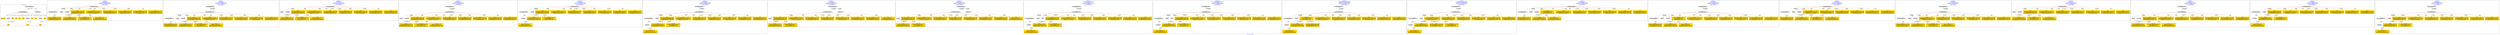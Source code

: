 digraph n0 {
fontcolor="blue"
remincross="true"
label="s10-s-18-artworks.json"
subgraph cluster_0 {
label="1-correct model"
n2[style="filled",color="white",fillcolor="lightgray",label="CulturalHeritageObject1"];
n3[shape="plaintext",style="filled",fillcolor="gold",label="dateCreated"];
n4[style="filled",color="white",fillcolor="lightgray",label="Person1"];
n5[shape="plaintext",style="filled",fillcolor="gold",label="values"];
n6[shape="plaintext",style="filled",fillcolor="gold",label="values"];
n7[shape="plaintext",style="filled",fillcolor="gold",label="values"];
n8[shape="plaintext",style="filled",fillcolor="gold",label="values"];
n9[style="filled",color="white",fillcolor="lightgray",label="Concept1"];
n10[shape="plaintext",style="filled",fillcolor="gold",label="values"];
n11[shape="plaintext",style="filled",fillcolor="gold",label="values"];
n12[style="filled",color="white",fillcolor="lightgray",label="Concept2"];
n13[shape="plaintext",style="filled",fillcolor="gold",label="values"];
n14[style="filled",color="white",fillcolor="lightgray",label="EuropeanaAggregation1"];
n15[style="filled",color="white",fillcolor="lightgray",label="WebResource1"];
n16[shape="plaintext",style="filled",fillcolor="gold",label="values"];
n17[shape="plaintext",style="filled",fillcolor="gold",label="values"];
n18[shape="plaintext",style="filled",fillcolor="gold",label="values"];
}
subgraph cluster_1 {
label="candidate 0\nlink coherence:1.0\nnode coherence:1.0\nconfidence:0.42876895951267635\nmapping score:0.5762563198375588\ncost:12.99991\n-precision:0.54-recall:0.44"
n20[style="filled",color="white",fillcolor="lightgray",label="CulturalHeritageObject1"];
n21[style="filled",color="white",fillcolor="lightgray",label="CulturalHeritageObject2"];
n22[style="filled",color="white",fillcolor="lightgray",label="Person1"];
n23[style="filled",color="white",fillcolor="lightgray",label="Document1"];
n24[shape="plaintext",style="filled",fillcolor="gold",label="values\n[CulturalHeritageObject,description,0.455]\n[Person,biographicalInformation,0.306]\n[CulturalHeritageObject,created,0.138]\n[CulturalHeritageObject,provenance,0.101]"];
n25[shape="plaintext",style="filled",fillcolor="gold",label="values\n[CulturalHeritageObject,extent,0.521]\n[CulturalHeritageObject,accessionNumber,0.221]\n[CulturalHeritageObject,provenance,0.179]\n[WebResource,classLink,0.079]"];
n26[shape="plaintext",style="filled",fillcolor="gold",label="values\n[CulturalHeritageObject,provenance,0.528]\n[Person,biographicalInformation,0.241]\n[CulturalHeritageObject,description,0.129]\n[CulturalHeritageObject,title,0.103]"];
n27[shape="plaintext",style="filled",fillcolor="gold",label="values\n[Person,biographicalInformation,0.354]\n[CulturalHeritageObject,description,0.347]\n[CulturalHeritageObject,title,0.209]\n[CulturalHeritageObject,provenance,0.09]"];
n28[shape="plaintext",style="filled",fillcolor="gold",label="values\n[CulturalHeritageObject,description,0.418]\n[Person,biographicalInformation,0.293]\n[CulturalHeritageObject,title,0.188]\n[CulturalHeritageObject,provenance,0.1]"];
n29[shape="plaintext",style="filled",fillcolor="gold",label="values\n[Person,nameOfThePerson,0.586]\n[Person,biographicalInformation,0.35]\n[CulturalHeritageObject,provenance,0.033]\n[CulturalHeritageObject,description,0.032]"];
n30[shape="plaintext",style="filled",fillcolor="gold",label="values\n[Document,classLink,0.572]\n[WebResource,classLink,0.411]\n[CulturalHeritageObject,description,0.012]\n[Person,biographicalInformation,0.006]"];
n31[shape="plaintext",style="filled",fillcolor="gold",label="values\n[CulturalHeritageObject,medium,0.719]\n[CulturalHeritageObject,provenance,0.122]\n[CulturalHeritageObject,description,0.093]\n[Concept,prefLabel,0.067]"];
n32[shape="plaintext",style="filled",fillcolor="gold",label="dateCreated\n[CulturalHeritageObject,created,0.381]\n[Person,dateOfDeath,0.354]\n[Person,dateOfBirth,0.133]\n[CulturalHeritageObject,provenance,0.132]"];
n33[shape="plaintext",style="filled",fillcolor="gold",label="values\n[Person,biographicalInformation,0.292]\n[CulturalHeritageObject,description,0.284]\n[CulturalHeritageObject,title,0.243]\n[CulturalHeritageObject,provenance,0.181]"];
}
subgraph cluster_2 {
label="candidate 1\nlink coherence:1.0\nnode coherence:1.0\nconfidence:0.42876895951267635\nmapping score:0.5762563198375588\ncost:13.99985\n-precision:0.57-recall:0.5"
n35[style="filled",color="white",fillcolor="lightgray",label="CulturalHeritageObject1"];
n36[style="filled",color="white",fillcolor="lightgray",label="CulturalHeritageObject2"];
n37[style="filled",color="white",fillcolor="lightgray",label="Person1"];
n38[style="filled",color="white",fillcolor="lightgray",label="Document1"];
n39[style="filled",color="white",fillcolor="lightgray",label="EuropeanaAggregation1"];
n40[shape="plaintext",style="filled",fillcolor="gold",label="values\n[CulturalHeritageObject,description,0.455]\n[Person,biographicalInformation,0.306]\n[CulturalHeritageObject,created,0.138]\n[CulturalHeritageObject,provenance,0.101]"];
n41[shape="plaintext",style="filled",fillcolor="gold",label="values\n[CulturalHeritageObject,extent,0.521]\n[CulturalHeritageObject,accessionNumber,0.221]\n[CulturalHeritageObject,provenance,0.179]\n[WebResource,classLink,0.079]"];
n42[shape="plaintext",style="filled",fillcolor="gold",label="values\n[CulturalHeritageObject,provenance,0.528]\n[Person,biographicalInformation,0.241]\n[CulturalHeritageObject,description,0.129]\n[CulturalHeritageObject,title,0.103]"];
n43[shape="plaintext",style="filled",fillcolor="gold",label="values\n[Person,biographicalInformation,0.354]\n[CulturalHeritageObject,description,0.347]\n[CulturalHeritageObject,title,0.209]\n[CulturalHeritageObject,provenance,0.09]"];
n44[shape="plaintext",style="filled",fillcolor="gold",label="values\n[CulturalHeritageObject,description,0.418]\n[Person,biographicalInformation,0.293]\n[CulturalHeritageObject,title,0.188]\n[CulturalHeritageObject,provenance,0.1]"];
n45[shape="plaintext",style="filled",fillcolor="gold",label="values\n[Person,nameOfThePerson,0.586]\n[Person,biographicalInformation,0.35]\n[CulturalHeritageObject,provenance,0.033]\n[CulturalHeritageObject,description,0.032]"];
n46[shape="plaintext",style="filled",fillcolor="gold",label="values\n[Document,classLink,0.572]\n[WebResource,classLink,0.411]\n[CulturalHeritageObject,description,0.012]\n[Person,biographicalInformation,0.006]"];
n47[shape="plaintext",style="filled",fillcolor="gold",label="values\n[CulturalHeritageObject,medium,0.719]\n[CulturalHeritageObject,provenance,0.122]\n[CulturalHeritageObject,description,0.093]\n[Concept,prefLabel,0.067]"];
n48[shape="plaintext",style="filled",fillcolor="gold",label="dateCreated\n[CulturalHeritageObject,created,0.381]\n[Person,dateOfDeath,0.354]\n[Person,dateOfBirth,0.133]\n[CulturalHeritageObject,provenance,0.132]"];
n49[shape="plaintext",style="filled",fillcolor="gold",label="values\n[Person,biographicalInformation,0.292]\n[CulturalHeritageObject,description,0.284]\n[CulturalHeritageObject,title,0.243]\n[CulturalHeritageObject,provenance,0.181]"];
}
subgraph cluster_3 {
label="candidate 10\nlink coherence:1.0\nnode coherence:1.0\nconfidence:0.4169225547247645\nmapping score:0.5889741849082548\ncost:11.99992\n-precision:0.58-recall:0.44"
n51[style="filled",color="white",fillcolor="lightgray",label="CulturalHeritageObject1"];
n52[style="filled",color="white",fillcolor="lightgray",label="Person1"];
n53[style="filled",color="white",fillcolor="lightgray",label="Document1"];
n54[shape="plaintext",style="filled",fillcolor="gold",label="values\n[CulturalHeritageObject,description,0.455]\n[Person,biographicalInformation,0.306]\n[CulturalHeritageObject,created,0.138]\n[CulturalHeritageObject,provenance,0.101]"];
n55[shape="plaintext",style="filled",fillcolor="gold",label="values\n[CulturalHeritageObject,extent,0.521]\n[CulturalHeritageObject,accessionNumber,0.221]\n[CulturalHeritageObject,provenance,0.179]\n[WebResource,classLink,0.079]"];
n56[shape="plaintext",style="filled",fillcolor="gold",label="values\n[CulturalHeritageObject,provenance,0.528]\n[Person,biographicalInformation,0.241]\n[CulturalHeritageObject,description,0.129]\n[CulturalHeritageObject,title,0.103]"];
n57[shape="plaintext",style="filled",fillcolor="gold",label="values\n[CulturalHeritageObject,description,0.418]\n[Person,biographicalInformation,0.293]\n[CulturalHeritageObject,title,0.188]\n[CulturalHeritageObject,provenance,0.1]"];
n58[shape="plaintext",style="filled",fillcolor="gold",label="values\n[Person,nameOfThePerson,0.586]\n[Person,biographicalInformation,0.35]\n[CulturalHeritageObject,provenance,0.033]\n[CulturalHeritageObject,description,0.032]"];
n59[shape="plaintext",style="filled",fillcolor="gold",label="values\n[Document,classLink,0.572]\n[WebResource,classLink,0.411]\n[CulturalHeritageObject,description,0.012]\n[Person,biographicalInformation,0.006]"];
n60[shape="plaintext",style="filled",fillcolor="gold",label="values\n[CulturalHeritageObject,medium,0.719]\n[CulturalHeritageObject,provenance,0.122]\n[CulturalHeritageObject,description,0.093]\n[Concept,prefLabel,0.067]"];
n61[shape="plaintext",style="filled",fillcolor="gold",label="dateCreated\n[CulturalHeritageObject,created,0.381]\n[Person,dateOfDeath,0.354]\n[Person,dateOfBirth,0.133]\n[CulturalHeritageObject,provenance,0.132]"];
n62[shape="plaintext",style="filled",fillcolor="gold",label="values\n[Person,biographicalInformation,0.354]\n[CulturalHeritageObject,description,0.347]\n[CulturalHeritageObject,title,0.209]\n[CulturalHeritageObject,provenance,0.09]"];
n63[shape="plaintext",style="filled",fillcolor="gold",label="values\n[Person,biographicalInformation,0.292]\n[CulturalHeritageObject,description,0.284]\n[CulturalHeritageObject,title,0.243]\n[CulturalHeritageObject,provenance,0.181]"];
}
subgraph cluster_4 {
label="candidate 11\nlink coherence:1.0\nnode coherence:1.0\nconfidence:0.4169225547247645\nmapping score:0.5889741849082548\ncost:12.99986\n-precision:0.62-recall:0.5"
n65[style="filled",color="white",fillcolor="lightgray",label="CulturalHeritageObject1"];
n66[style="filled",color="white",fillcolor="lightgray",label="Person1"];
n67[style="filled",color="white",fillcolor="lightgray",label="Document1"];
n68[style="filled",color="white",fillcolor="lightgray",label="EuropeanaAggregation1"];
n69[shape="plaintext",style="filled",fillcolor="gold",label="values\n[CulturalHeritageObject,description,0.455]\n[Person,biographicalInformation,0.306]\n[CulturalHeritageObject,created,0.138]\n[CulturalHeritageObject,provenance,0.101]"];
n70[shape="plaintext",style="filled",fillcolor="gold",label="values\n[CulturalHeritageObject,extent,0.521]\n[CulturalHeritageObject,accessionNumber,0.221]\n[CulturalHeritageObject,provenance,0.179]\n[WebResource,classLink,0.079]"];
n71[shape="plaintext",style="filled",fillcolor="gold",label="values\n[CulturalHeritageObject,provenance,0.528]\n[Person,biographicalInformation,0.241]\n[CulturalHeritageObject,description,0.129]\n[CulturalHeritageObject,title,0.103]"];
n72[shape="plaintext",style="filled",fillcolor="gold",label="values\n[CulturalHeritageObject,description,0.418]\n[Person,biographicalInformation,0.293]\n[CulturalHeritageObject,title,0.188]\n[CulturalHeritageObject,provenance,0.1]"];
n73[shape="plaintext",style="filled",fillcolor="gold",label="values\n[Person,nameOfThePerson,0.586]\n[Person,biographicalInformation,0.35]\n[CulturalHeritageObject,provenance,0.033]\n[CulturalHeritageObject,description,0.032]"];
n74[shape="plaintext",style="filled",fillcolor="gold",label="values\n[Document,classLink,0.572]\n[WebResource,classLink,0.411]\n[CulturalHeritageObject,description,0.012]\n[Person,biographicalInformation,0.006]"];
n75[shape="plaintext",style="filled",fillcolor="gold",label="values\n[CulturalHeritageObject,medium,0.719]\n[CulturalHeritageObject,provenance,0.122]\n[CulturalHeritageObject,description,0.093]\n[Concept,prefLabel,0.067]"];
n76[shape="plaintext",style="filled",fillcolor="gold",label="dateCreated\n[CulturalHeritageObject,created,0.381]\n[Person,dateOfDeath,0.354]\n[Person,dateOfBirth,0.133]\n[CulturalHeritageObject,provenance,0.132]"];
n77[shape="plaintext",style="filled",fillcolor="gold",label="values\n[Person,biographicalInformation,0.354]\n[CulturalHeritageObject,description,0.347]\n[CulturalHeritageObject,title,0.209]\n[CulturalHeritageObject,provenance,0.09]"];
n78[shape="plaintext",style="filled",fillcolor="gold",label="values\n[Person,biographicalInformation,0.292]\n[CulturalHeritageObject,description,0.284]\n[CulturalHeritageObject,title,0.243]\n[CulturalHeritageObject,provenance,0.181]"];
}
subgraph cluster_5 {
label="candidate 12\nlink coherence:1.0\nnode coherence:1.0\nconfidence:0.4169225547247645\nmapping score:0.5889741849082548\ncost:12.99991\n-precision:0.54-recall:0.44"
n80[style="filled",color="white",fillcolor="lightgray",label="CulturalHeritageObject1"];
n81[style="filled",color="white",fillcolor="lightgray",label="CulturalHeritageObject2"];
n82[style="filled",color="white",fillcolor="lightgray",label="Person1"];
n83[style="filled",color="white",fillcolor="lightgray",label="Document2"];
n84[shape="plaintext",style="filled",fillcolor="gold",label="values\n[CulturalHeritageObject,description,0.455]\n[Person,biographicalInformation,0.306]\n[CulturalHeritageObject,created,0.138]\n[CulturalHeritageObject,provenance,0.101]"];
n85[shape="plaintext",style="filled",fillcolor="gold",label="values\n[CulturalHeritageObject,extent,0.521]\n[CulturalHeritageObject,accessionNumber,0.221]\n[CulturalHeritageObject,provenance,0.179]\n[WebResource,classLink,0.079]"];
n86[shape="plaintext",style="filled",fillcolor="gold",label="values\n[Document,classLink,0.572]\n[WebResource,classLink,0.411]\n[CulturalHeritageObject,description,0.012]\n[Person,biographicalInformation,0.006]"];
n87[shape="plaintext",style="filled",fillcolor="gold",label="values\n[CulturalHeritageObject,provenance,0.528]\n[Person,biographicalInformation,0.241]\n[CulturalHeritageObject,description,0.129]\n[CulturalHeritageObject,title,0.103]"];
n88[shape="plaintext",style="filled",fillcolor="gold",label="values\n[CulturalHeritageObject,description,0.418]\n[Person,biographicalInformation,0.293]\n[CulturalHeritageObject,title,0.188]\n[CulturalHeritageObject,provenance,0.1]"];
n89[shape="plaintext",style="filled",fillcolor="gold",label="values\n[Person,nameOfThePerson,0.586]\n[Person,biographicalInformation,0.35]\n[CulturalHeritageObject,provenance,0.033]\n[CulturalHeritageObject,description,0.032]"];
n90[shape="plaintext",style="filled",fillcolor="gold",label="values\n[CulturalHeritageObject,medium,0.719]\n[CulturalHeritageObject,provenance,0.122]\n[CulturalHeritageObject,description,0.093]\n[Concept,prefLabel,0.067]"];
n91[shape="plaintext",style="filled",fillcolor="gold",label="dateCreated\n[CulturalHeritageObject,created,0.381]\n[Person,dateOfDeath,0.354]\n[Person,dateOfBirth,0.133]\n[CulturalHeritageObject,provenance,0.132]"];
n92[shape="plaintext",style="filled",fillcolor="gold",label="values\n[Person,biographicalInformation,0.354]\n[CulturalHeritageObject,description,0.347]\n[CulturalHeritageObject,title,0.209]\n[CulturalHeritageObject,provenance,0.09]"];
n93[shape="plaintext",style="filled",fillcolor="gold",label="values\n[Person,biographicalInformation,0.292]\n[CulturalHeritageObject,description,0.284]\n[CulturalHeritageObject,title,0.243]\n[CulturalHeritageObject,provenance,0.181]"];
}
subgraph cluster_6 {
label="candidate 13\nlink coherence:1.0\nnode coherence:1.0\nconfidence:0.4169225547247645\nmapping score:0.5889741849082548\ncost:13.99985\n-precision:0.57-recall:0.5"
n95[style="filled",color="white",fillcolor="lightgray",label="CulturalHeritageObject1"];
n96[style="filled",color="white",fillcolor="lightgray",label="CulturalHeritageObject2"];
n97[style="filled",color="white",fillcolor="lightgray",label="Person1"];
n98[style="filled",color="white",fillcolor="lightgray",label="Document2"];
n99[style="filled",color="white",fillcolor="lightgray",label="EuropeanaAggregation1"];
n100[shape="plaintext",style="filled",fillcolor="gold",label="values\n[CulturalHeritageObject,description,0.455]\n[Person,biographicalInformation,0.306]\n[CulturalHeritageObject,created,0.138]\n[CulturalHeritageObject,provenance,0.101]"];
n101[shape="plaintext",style="filled",fillcolor="gold",label="values\n[CulturalHeritageObject,extent,0.521]\n[CulturalHeritageObject,accessionNumber,0.221]\n[CulturalHeritageObject,provenance,0.179]\n[WebResource,classLink,0.079]"];
n102[shape="plaintext",style="filled",fillcolor="gold",label="values\n[Document,classLink,0.572]\n[WebResource,classLink,0.411]\n[CulturalHeritageObject,description,0.012]\n[Person,biographicalInformation,0.006]"];
n103[shape="plaintext",style="filled",fillcolor="gold",label="values\n[CulturalHeritageObject,provenance,0.528]\n[Person,biographicalInformation,0.241]\n[CulturalHeritageObject,description,0.129]\n[CulturalHeritageObject,title,0.103]"];
n104[shape="plaintext",style="filled",fillcolor="gold",label="values\n[CulturalHeritageObject,description,0.418]\n[Person,biographicalInformation,0.293]\n[CulturalHeritageObject,title,0.188]\n[CulturalHeritageObject,provenance,0.1]"];
n105[shape="plaintext",style="filled",fillcolor="gold",label="values\n[Person,nameOfThePerson,0.586]\n[Person,biographicalInformation,0.35]\n[CulturalHeritageObject,provenance,0.033]\n[CulturalHeritageObject,description,0.032]"];
n106[shape="plaintext",style="filled",fillcolor="gold",label="values\n[CulturalHeritageObject,medium,0.719]\n[CulturalHeritageObject,provenance,0.122]\n[CulturalHeritageObject,description,0.093]\n[Concept,prefLabel,0.067]"];
n107[shape="plaintext",style="filled",fillcolor="gold",label="dateCreated\n[CulturalHeritageObject,created,0.381]\n[Person,dateOfDeath,0.354]\n[Person,dateOfBirth,0.133]\n[CulturalHeritageObject,provenance,0.132]"];
n108[shape="plaintext",style="filled",fillcolor="gold",label="values\n[Person,biographicalInformation,0.354]\n[CulturalHeritageObject,description,0.347]\n[CulturalHeritageObject,title,0.209]\n[CulturalHeritageObject,provenance,0.09]"];
n109[shape="plaintext",style="filled",fillcolor="gold",label="values\n[Person,biographicalInformation,0.292]\n[CulturalHeritageObject,description,0.284]\n[CulturalHeritageObject,title,0.243]\n[CulturalHeritageObject,provenance,0.181]"];
}
subgraph cluster_7 {
label="candidate 14\nlink coherence:1.0\nnode coherence:1.0\nconfidence:0.40638050026106\nmapping score:0.5854601667536867\ncost:12.9998\n-precision:0.69-recall:0.56"
n111[style="filled",color="white",fillcolor="lightgray",label="CulturalHeritageObject1"];
n112[style="filled",color="white",fillcolor="lightgray",label="Person1"];
n113[style="filled",color="white",fillcolor="lightgray",label="EuropeanaAggregation1"];
n114[style="filled",color="white",fillcolor="lightgray",label="WebResource1"];
n115[shape="plaintext",style="filled",fillcolor="gold",label="values\n[CulturalHeritageObject,description,0.455]\n[Person,biographicalInformation,0.306]\n[CulturalHeritageObject,created,0.138]\n[CulturalHeritageObject,provenance,0.101]"];
n116[shape="plaintext",style="filled",fillcolor="gold",label="values\n[Document,classLink,0.572]\n[WebResource,classLink,0.411]\n[CulturalHeritageObject,description,0.012]\n[Person,biographicalInformation,0.006]"];
n117[shape="plaintext",style="filled",fillcolor="gold",label="values\n[CulturalHeritageObject,extent,0.521]\n[CulturalHeritageObject,accessionNumber,0.221]\n[CulturalHeritageObject,provenance,0.179]\n[WebResource,classLink,0.079]"];
n118[shape="plaintext",style="filled",fillcolor="gold",label="values\n[CulturalHeritageObject,provenance,0.528]\n[Person,biographicalInformation,0.241]\n[CulturalHeritageObject,description,0.129]\n[CulturalHeritageObject,title,0.103]"];
n119[shape="plaintext",style="filled",fillcolor="gold",label="values\n[CulturalHeritageObject,description,0.418]\n[Person,biographicalInformation,0.293]\n[CulturalHeritageObject,title,0.188]\n[CulturalHeritageObject,provenance,0.1]"];
n120[shape="plaintext",style="filled",fillcolor="gold",label="values\n[Person,nameOfThePerson,0.586]\n[Person,biographicalInformation,0.35]\n[CulturalHeritageObject,provenance,0.033]\n[CulturalHeritageObject,description,0.032]"];
n121[shape="plaintext",style="filled",fillcolor="gold",label="values\n[CulturalHeritageObject,medium,0.719]\n[CulturalHeritageObject,provenance,0.122]\n[CulturalHeritageObject,description,0.093]\n[Concept,prefLabel,0.067]"];
n122[shape="plaintext",style="filled",fillcolor="gold",label="dateCreated\n[CulturalHeritageObject,created,0.381]\n[Person,dateOfDeath,0.354]\n[Person,dateOfBirth,0.133]\n[CulturalHeritageObject,provenance,0.132]"];
n123[shape="plaintext",style="filled",fillcolor="gold",label="values\n[Person,biographicalInformation,0.292]\n[CulturalHeritageObject,description,0.284]\n[CulturalHeritageObject,title,0.243]\n[CulturalHeritageObject,provenance,0.181]"];
n124[shape="plaintext",style="filled",fillcolor="gold",label="values\n[Person,biographicalInformation,0.354]\n[CulturalHeritageObject,description,0.347]\n[CulturalHeritageObject,title,0.209]\n[CulturalHeritageObject,provenance,0.09]"];
}
subgraph cluster_8 {
label="candidate 15\nlink coherence:1.0\nnode coherence:1.0\nconfidence:0.40082102381599977\nmapping score:0.5836070079386665\ncost:12.9998\n-precision:0.77-recall:0.62"
n126[style="filled",color="white",fillcolor="lightgray",label="CulturalHeritageObject1"];
n127[style="filled",color="white",fillcolor="lightgray",label="Person1"];
n128[style="filled",color="white",fillcolor="lightgray",label="EuropeanaAggregation1"];
n129[style="filled",color="white",fillcolor="lightgray",label="WebResource1"];
n130[shape="plaintext",style="filled",fillcolor="gold",label="values\n[CulturalHeritageObject,description,0.455]\n[Person,biographicalInformation,0.306]\n[CulturalHeritageObject,created,0.138]\n[CulturalHeritageObject,provenance,0.101]"];
n131[shape="plaintext",style="filled",fillcolor="gold",label="values\n[Document,classLink,0.572]\n[WebResource,classLink,0.411]\n[CulturalHeritageObject,description,0.012]\n[Person,biographicalInformation,0.006]"];
n132[shape="plaintext",style="filled",fillcolor="gold",label="values\n[CulturalHeritageObject,extent,0.521]\n[CulturalHeritageObject,accessionNumber,0.221]\n[CulturalHeritageObject,provenance,0.179]\n[WebResource,classLink,0.079]"];
n133[shape="plaintext",style="filled",fillcolor="gold",label="values\n[CulturalHeritageObject,provenance,0.528]\n[Person,biographicalInformation,0.241]\n[CulturalHeritageObject,description,0.129]\n[CulturalHeritageObject,title,0.103]"];
n134[shape="plaintext",style="filled",fillcolor="gold",label="values\n[CulturalHeritageObject,description,0.418]\n[Person,biographicalInformation,0.293]\n[CulturalHeritageObject,title,0.188]\n[CulturalHeritageObject,provenance,0.1]"];
n135[shape="plaintext",style="filled",fillcolor="gold",label="values\n[Person,nameOfThePerson,0.586]\n[Person,biographicalInformation,0.35]\n[CulturalHeritageObject,provenance,0.033]\n[CulturalHeritageObject,description,0.032]"];
n136[shape="plaintext",style="filled",fillcolor="gold",label="values\n[CulturalHeritageObject,medium,0.719]\n[CulturalHeritageObject,provenance,0.122]\n[CulturalHeritageObject,description,0.093]\n[Concept,prefLabel,0.067]"];
n137[shape="plaintext",style="filled",fillcolor="gold",label="dateCreated\n[CulturalHeritageObject,created,0.381]\n[Person,dateOfDeath,0.354]\n[Person,dateOfBirth,0.133]\n[CulturalHeritageObject,provenance,0.132]"];
n138[shape="plaintext",style="filled",fillcolor="gold",label="values\n[Person,biographicalInformation,0.354]\n[CulturalHeritageObject,description,0.347]\n[CulturalHeritageObject,title,0.209]\n[CulturalHeritageObject,provenance,0.09]"];
n139[shape="plaintext",style="filled",fillcolor="gold",label="values\n[Person,biographicalInformation,0.292]\n[CulturalHeritageObject,description,0.284]\n[CulturalHeritageObject,title,0.243]\n[CulturalHeritageObject,provenance,0.181]"];
}
subgraph cluster_9 {
label="candidate 16\nlink coherence:0.9333333333333333\nnode coherence:1.0\nconfidence:0.4224820311698247\nmapping score:0.5908273437232748\ncost:14.99985\n-precision:0.47-recall:0.44"
n141[style="filled",color="white",fillcolor="lightgray",label="CulturalHeritageObject1"];
n142[style="filled",color="white",fillcolor="lightgray",label="CulturalHeritageObject2"];
n143[style="filled",color="white",fillcolor="lightgray",label="Person1"];
n144[style="filled",color="white",fillcolor="lightgray",label="Place1"];
n145[style="filled",color="white",fillcolor="lightgray",label="Document2"];
n146[style="filled",color="white",fillcolor="lightgray",label="EuropeanaAggregation1"];
n147[shape="plaintext",style="filled",fillcolor="gold",label="values\n[CulturalHeritageObject,description,0.455]\n[Person,biographicalInformation,0.306]\n[CulturalHeritageObject,created,0.138]\n[CulturalHeritageObject,provenance,0.101]"];
n148[shape="plaintext",style="filled",fillcolor="gold",label="values\n[CulturalHeritageObject,extent,0.521]\n[CulturalHeritageObject,accessionNumber,0.221]\n[CulturalHeritageObject,provenance,0.179]\n[WebResource,classLink,0.079]"];
n149[shape="plaintext",style="filled",fillcolor="gold",label="values\n[Document,classLink,0.572]\n[WebResource,classLink,0.411]\n[CulturalHeritageObject,description,0.012]\n[Person,biographicalInformation,0.006]"];
n150[shape="plaintext",style="filled",fillcolor="gold",label="values\n[CulturalHeritageObject,provenance,0.528]\n[Person,biographicalInformation,0.241]\n[CulturalHeritageObject,description,0.129]\n[CulturalHeritageObject,title,0.103]"];
n151[shape="plaintext",style="filled",fillcolor="gold",label="values\n[CulturalHeritageObject,description,0.418]\n[Person,biographicalInformation,0.293]\n[CulturalHeritageObject,title,0.188]\n[CulturalHeritageObject,provenance,0.1]"];
n152[shape="plaintext",style="filled",fillcolor="gold",label="values\n[Person,nameOfThePerson,0.586]\n[Person,biographicalInformation,0.35]\n[CulturalHeritageObject,provenance,0.033]\n[CulturalHeritageObject,description,0.032]"];
n153[shape="plaintext",style="filled",fillcolor="gold",label="values\n[CulturalHeritageObject,medium,0.719]\n[CulturalHeritageObject,provenance,0.122]\n[CulturalHeritageObject,description,0.093]\n[Concept,prefLabel,0.067]"];
n154[shape="plaintext",style="filled",fillcolor="gold",label="dateCreated\n[CulturalHeritageObject,created,0.381]\n[Person,dateOfDeath,0.354]\n[Person,dateOfBirth,0.133]\n[CulturalHeritageObject,provenance,0.132]"];
n155[shape="plaintext",style="filled",fillcolor="gold",label="values\n[Person,biographicalInformation,0.292]\n[CulturalHeritageObject,description,0.284]\n[CulturalHeritageObject,title,0.243]\n[CulturalHeritageObject,provenance,0.181]"];
n156[shape="plaintext",style="filled",fillcolor="gold",label="values\n[Person,biographicalInformation,0.354]\n[CulturalHeritageObject,description,0.347]\n[CulturalHeritageObject,title,0.209]\n[CulturalHeritageObject,provenance,0.09]"];
}
subgraph cluster_10 {
label="candidate 17\nlink coherence:0.9333333333333333\nnode coherence:1.0\nconfidence:0.4169225547247645\nmapping score:0.5889741849082548\ncost:14.99985\n-precision:0.53-recall:0.5"
n158[style="filled",color="white",fillcolor="lightgray",label="CulturalHeritageObject1"];
n159[style="filled",color="white",fillcolor="lightgray",label="CulturalHeritageObject2"];
n160[style="filled",color="white",fillcolor="lightgray",label="Person1"];
n161[style="filled",color="white",fillcolor="lightgray",label="Place1"];
n162[style="filled",color="white",fillcolor="lightgray",label="Document2"];
n163[style="filled",color="white",fillcolor="lightgray",label="EuropeanaAggregation1"];
n164[shape="plaintext",style="filled",fillcolor="gold",label="values\n[CulturalHeritageObject,description,0.455]\n[Person,biographicalInformation,0.306]\n[CulturalHeritageObject,created,0.138]\n[CulturalHeritageObject,provenance,0.101]"];
n165[shape="plaintext",style="filled",fillcolor="gold",label="values\n[CulturalHeritageObject,extent,0.521]\n[CulturalHeritageObject,accessionNumber,0.221]\n[CulturalHeritageObject,provenance,0.179]\n[WebResource,classLink,0.079]"];
n166[shape="plaintext",style="filled",fillcolor="gold",label="values\n[Document,classLink,0.572]\n[WebResource,classLink,0.411]\n[CulturalHeritageObject,description,0.012]\n[Person,biographicalInformation,0.006]"];
n167[shape="plaintext",style="filled",fillcolor="gold",label="values\n[CulturalHeritageObject,provenance,0.528]\n[Person,biographicalInformation,0.241]\n[CulturalHeritageObject,description,0.129]\n[CulturalHeritageObject,title,0.103]"];
n168[shape="plaintext",style="filled",fillcolor="gold",label="values\n[CulturalHeritageObject,description,0.418]\n[Person,biographicalInformation,0.293]\n[CulturalHeritageObject,title,0.188]\n[CulturalHeritageObject,provenance,0.1]"];
n169[shape="plaintext",style="filled",fillcolor="gold",label="values\n[Person,nameOfThePerson,0.586]\n[Person,biographicalInformation,0.35]\n[CulturalHeritageObject,provenance,0.033]\n[CulturalHeritageObject,description,0.032]"];
n170[shape="plaintext",style="filled",fillcolor="gold",label="values\n[CulturalHeritageObject,medium,0.719]\n[CulturalHeritageObject,provenance,0.122]\n[CulturalHeritageObject,description,0.093]\n[Concept,prefLabel,0.067]"];
n171[shape="plaintext",style="filled",fillcolor="gold",label="dateCreated\n[CulturalHeritageObject,created,0.381]\n[Person,dateOfDeath,0.354]\n[Person,dateOfBirth,0.133]\n[CulturalHeritageObject,provenance,0.132]"];
n172[shape="plaintext",style="filled",fillcolor="gold",label="values\n[Person,biographicalInformation,0.354]\n[CulturalHeritageObject,description,0.347]\n[CulturalHeritageObject,title,0.209]\n[CulturalHeritageObject,provenance,0.09]"];
n173[shape="plaintext",style="filled",fillcolor="gold",label="values\n[Person,biographicalInformation,0.292]\n[CulturalHeritageObject,description,0.284]\n[CulturalHeritageObject,title,0.243]\n[CulturalHeritageObject,provenance,0.181]"];
}
subgraph cluster_11 {
label="candidate 18\nlink coherence:0.9285714285714286\nnode coherence:0.9230769230769231\nconfidence:0.4420082317190082\nmapping score:0.5716950515986438\ncost:13.99985\n-precision:0.57-recall:0.5"
n175[style="filled",color="white",fillcolor="lightgray",label="CulturalHeritageObject1"];
n176[style="filled",color="white",fillcolor="lightgray",label="CulturalHeritageObject2"];
n177[style="filled",color="white",fillcolor="lightgray",label="Person1"];
n178[style="filled",color="white",fillcolor="lightgray",label="Document2"];
n179[style="filled",color="white",fillcolor="lightgray",label="EuropeanaAggregation1"];
n180[shape="plaintext",style="filled",fillcolor="gold",label="dateCreated\n[CulturalHeritageObject,created,0.381]\n[Person,dateOfDeath,0.354]\n[Person,dateOfBirth,0.133]\n[CulturalHeritageObject,provenance,0.132]"];
n181[shape="plaintext",style="filled",fillcolor="gold",label="values\n[CulturalHeritageObject,extent,0.521]\n[CulturalHeritageObject,accessionNumber,0.221]\n[CulturalHeritageObject,provenance,0.179]\n[WebResource,classLink,0.079]"];
n182[shape="plaintext",style="filled",fillcolor="gold",label="values\n[Document,classLink,0.572]\n[WebResource,classLink,0.411]\n[CulturalHeritageObject,description,0.012]\n[Person,biographicalInformation,0.006]"];
n183[shape="plaintext",style="filled",fillcolor="gold",label="values\n[CulturalHeritageObject,provenance,0.528]\n[Person,biographicalInformation,0.241]\n[CulturalHeritageObject,description,0.129]\n[CulturalHeritageObject,title,0.103]"];
n184[shape="plaintext",style="filled",fillcolor="gold",label="values\n[CulturalHeritageObject,description,0.418]\n[Person,biographicalInformation,0.293]\n[CulturalHeritageObject,title,0.188]\n[CulturalHeritageObject,provenance,0.1]"];
n185[shape="plaintext",style="filled",fillcolor="gold",label="values\n[Person,nameOfThePerson,0.586]\n[Person,biographicalInformation,0.35]\n[CulturalHeritageObject,provenance,0.033]\n[CulturalHeritageObject,description,0.032]"];
n186[shape="plaintext",style="filled",fillcolor="gold",label="values\n[CulturalHeritageObject,description,0.455]\n[Person,biographicalInformation,0.306]\n[CulturalHeritageObject,created,0.138]\n[CulturalHeritageObject,provenance,0.101]"];
n187[shape="plaintext",style="filled",fillcolor="gold",label="values\n[CulturalHeritageObject,medium,0.719]\n[CulturalHeritageObject,provenance,0.122]\n[CulturalHeritageObject,description,0.093]\n[Concept,prefLabel,0.067]"];
n188[shape="plaintext",style="filled",fillcolor="gold",label="values\n[Person,biographicalInformation,0.292]\n[CulturalHeritageObject,description,0.284]\n[CulturalHeritageObject,title,0.243]\n[CulturalHeritageObject,provenance,0.181]"];
n189[shape="plaintext",style="filled",fillcolor="gold",label="values\n[Person,biographicalInformation,0.354]\n[CulturalHeritageObject,description,0.347]\n[CulturalHeritageObject,title,0.209]\n[CulturalHeritageObject,provenance,0.09]"];
}
subgraph cluster_12 {
label="candidate 19\nlink coherence:0.9285714285714286\nnode coherence:0.9230769230769231\nconfidence:0.439287035431912\nmapping score:0.5707879861696118\ncost:13.99985\n-precision:0.5-recall:0.44"
n191[style="filled",color="white",fillcolor="lightgray",label="CulturalHeritageObject1"];
n192[style="filled",color="white",fillcolor="lightgray",label="CulturalHeritageObject2"];
n193[style="filled",color="white",fillcolor="lightgray",label="Person1"];
n194[style="filled",color="white",fillcolor="lightgray",label="Document2"];
n195[style="filled",color="white",fillcolor="lightgray",label="EuropeanaAggregation1"];
n196[shape="plaintext",style="filled",fillcolor="gold",label="values\n[CulturalHeritageObject,extent,0.521]\n[CulturalHeritageObject,accessionNumber,0.221]\n[CulturalHeritageObject,provenance,0.179]\n[WebResource,classLink,0.079]"];
n197[shape="plaintext",style="filled",fillcolor="gold",label="values\n[Document,classLink,0.572]\n[WebResource,classLink,0.411]\n[CulturalHeritageObject,description,0.012]\n[Person,biographicalInformation,0.006]"];
n198[shape="plaintext",style="filled",fillcolor="gold",label="values\n[CulturalHeritageObject,provenance,0.528]\n[Person,biographicalInformation,0.241]\n[CulturalHeritageObject,description,0.129]\n[CulturalHeritageObject,title,0.103]"];
n199[shape="plaintext",style="filled",fillcolor="gold",label="values\n[CulturalHeritageObject,description,0.418]\n[Person,biographicalInformation,0.293]\n[CulturalHeritageObject,title,0.188]\n[CulturalHeritageObject,provenance,0.1]"];
n200[shape="plaintext",style="filled",fillcolor="gold",label="values\n[Person,nameOfThePerson,0.586]\n[Person,biographicalInformation,0.35]\n[CulturalHeritageObject,provenance,0.033]\n[CulturalHeritageObject,description,0.032]"];
n201[shape="plaintext",style="filled",fillcolor="gold",label="values\n[CulturalHeritageObject,description,0.455]\n[Person,biographicalInformation,0.306]\n[CulturalHeritageObject,created,0.138]\n[CulturalHeritageObject,provenance,0.101]"];
n202[shape="plaintext",style="filled",fillcolor="gold",label="values\n[CulturalHeritageObject,medium,0.719]\n[CulturalHeritageObject,provenance,0.122]\n[CulturalHeritageObject,description,0.093]\n[Concept,prefLabel,0.067]"];
n203[shape="plaintext",style="filled",fillcolor="gold",label="dateCreated\n[CulturalHeritageObject,created,0.381]\n[Person,dateOfDeath,0.354]\n[Person,dateOfBirth,0.133]\n[CulturalHeritageObject,provenance,0.132]"];
n204[shape="plaintext",style="filled",fillcolor="gold",label="values\n[Person,biographicalInformation,0.292]\n[CulturalHeritageObject,description,0.284]\n[CulturalHeritageObject,title,0.243]\n[CulturalHeritageObject,provenance,0.181]"];
n205[shape="plaintext",style="filled",fillcolor="gold",label="values\n[Person,biographicalInformation,0.354]\n[CulturalHeritageObject,description,0.347]\n[CulturalHeritageObject,title,0.209]\n[CulturalHeritageObject,provenance,0.09]"];
}
subgraph cluster_13 {
label="candidate 2\nlink coherence:1.0\nnode coherence:1.0\nconfidence:0.42784974669248965\nmapping score:0.5759499155641633\ncost:12.99991\n-precision:0.62-recall:0.5"
n207[style="filled",color="white",fillcolor="lightgray",label="CulturalHeritageObject1"];
n208[style="filled",color="white",fillcolor="lightgray",label="CulturalHeritageObject2"];
n209[style="filled",color="white",fillcolor="lightgray",label="Person1"];
n210[style="filled",color="white",fillcolor="lightgray",label="Document1"];
n211[shape="plaintext",style="filled",fillcolor="gold",label="dateCreated\n[CulturalHeritageObject,created,0.381]\n[Person,dateOfDeath,0.354]\n[Person,dateOfBirth,0.133]\n[CulturalHeritageObject,provenance,0.132]"];
n212[shape="plaintext",style="filled",fillcolor="gold",label="values\n[CulturalHeritageObject,extent,0.521]\n[CulturalHeritageObject,accessionNumber,0.221]\n[CulturalHeritageObject,provenance,0.179]\n[WebResource,classLink,0.079]"];
n213[shape="plaintext",style="filled",fillcolor="gold",label="values\n[CulturalHeritageObject,provenance,0.528]\n[Person,biographicalInformation,0.241]\n[CulturalHeritageObject,description,0.129]\n[CulturalHeritageObject,title,0.103]"];
n214[shape="plaintext",style="filled",fillcolor="gold",label="values\n[Person,biographicalInformation,0.354]\n[CulturalHeritageObject,description,0.347]\n[CulturalHeritageObject,title,0.209]\n[CulturalHeritageObject,provenance,0.09]"];
n215[shape="plaintext",style="filled",fillcolor="gold",label="values\n[CulturalHeritageObject,description,0.418]\n[Person,biographicalInformation,0.293]\n[CulturalHeritageObject,title,0.188]\n[CulturalHeritageObject,provenance,0.1]"];
n216[shape="plaintext",style="filled",fillcolor="gold",label="values\n[Person,nameOfThePerson,0.586]\n[Person,biographicalInformation,0.35]\n[CulturalHeritageObject,provenance,0.033]\n[CulturalHeritageObject,description,0.032]"];
n217[shape="plaintext",style="filled",fillcolor="gold",label="values\n[Document,classLink,0.572]\n[WebResource,classLink,0.411]\n[CulturalHeritageObject,description,0.012]\n[Person,biographicalInformation,0.006]"];
n218[shape="plaintext",style="filled",fillcolor="gold",label="values\n[CulturalHeritageObject,medium,0.719]\n[CulturalHeritageObject,provenance,0.122]\n[CulturalHeritageObject,description,0.093]\n[Concept,prefLabel,0.067]"];
n219[shape="plaintext",style="filled",fillcolor="gold",label="values\n[CulturalHeritageObject,description,0.455]\n[Person,biographicalInformation,0.306]\n[CulturalHeritageObject,created,0.138]\n[CulturalHeritageObject,provenance,0.101]"];
n220[shape="plaintext",style="filled",fillcolor="gold",label="values\n[Person,biographicalInformation,0.292]\n[CulturalHeritageObject,description,0.284]\n[CulturalHeritageObject,title,0.243]\n[CulturalHeritageObject,provenance,0.181]"];
}
subgraph cluster_14 {
label="candidate 3\nlink coherence:1.0\nnode coherence:1.0\nconfidence:0.42784974669248965\nmapping score:0.5759499155641633\ncost:13.99985\n-precision:0.64-recall:0.56"
n222[style="filled",color="white",fillcolor="lightgray",label="CulturalHeritageObject1"];
n223[style="filled",color="white",fillcolor="lightgray",label="CulturalHeritageObject2"];
n224[style="filled",color="white",fillcolor="lightgray",label="Person1"];
n225[style="filled",color="white",fillcolor="lightgray",label="Document1"];
n226[style="filled",color="white",fillcolor="lightgray",label="EuropeanaAggregation1"];
n227[shape="plaintext",style="filled",fillcolor="gold",label="dateCreated\n[CulturalHeritageObject,created,0.381]\n[Person,dateOfDeath,0.354]\n[Person,dateOfBirth,0.133]\n[CulturalHeritageObject,provenance,0.132]"];
n228[shape="plaintext",style="filled",fillcolor="gold",label="values\n[CulturalHeritageObject,extent,0.521]\n[CulturalHeritageObject,accessionNumber,0.221]\n[CulturalHeritageObject,provenance,0.179]\n[WebResource,classLink,0.079]"];
n229[shape="plaintext",style="filled",fillcolor="gold",label="values\n[CulturalHeritageObject,provenance,0.528]\n[Person,biographicalInformation,0.241]\n[CulturalHeritageObject,description,0.129]\n[CulturalHeritageObject,title,0.103]"];
n230[shape="plaintext",style="filled",fillcolor="gold",label="values\n[Person,biographicalInformation,0.354]\n[CulturalHeritageObject,description,0.347]\n[CulturalHeritageObject,title,0.209]\n[CulturalHeritageObject,provenance,0.09]"];
n231[shape="plaintext",style="filled",fillcolor="gold",label="values\n[CulturalHeritageObject,description,0.418]\n[Person,biographicalInformation,0.293]\n[CulturalHeritageObject,title,0.188]\n[CulturalHeritageObject,provenance,0.1]"];
n232[shape="plaintext",style="filled",fillcolor="gold",label="values\n[Person,nameOfThePerson,0.586]\n[Person,biographicalInformation,0.35]\n[CulturalHeritageObject,provenance,0.033]\n[CulturalHeritageObject,description,0.032]"];
n233[shape="plaintext",style="filled",fillcolor="gold",label="values\n[Document,classLink,0.572]\n[WebResource,classLink,0.411]\n[CulturalHeritageObject,description,0.012]\n[Person,biographicalInformation,0.006]"];
n234[shape="plaintext",style="filled",fillcolor="gold",label="values\n[CulturalHeritageObject,medium,0.719]\n[CulturalHeritageObject,provenance,0.122]\n[CulturalHeritageObject,description,0.093]\n[Concept,prefLabel,0.067]"];
n235[shape="plaintext",style="filled",fillcolor="gold",label="values\n[CulturalHeritageObject,description,0.455]\n[Person,biographicalInformation,0.306]\n[CulturalHeritageObject,created,0.138]\n[CulturalHeritageObject,provenance,0.101]"];
n236[shape="plaintext",style="filled",fillcolor="gold",label="values\n[Person,biographicalInformation,0.292]\n[CulturalHeritageObject,description,0.284]\n[CulturalHeritageObject,title,0.243]\n[CulturalHeritageObject,provenance,0.181]"];
}
subgraph cluster_15 {
label="candidate 4\nlink coherence:1.0\nnode coherence:1.0\nconfidence:0.4251285504053935\nmapping score:0.5750428501351311\ncost:12.99991\n-precision:0.54-recall:0.44"
n238[style="filled",color="white",fillcolor="lightgray",label="CulturalHeritageObject1"];
n239[style="filled",color="white",fillcolor="lightgray",label="CulturalHeritageObject2"];
n240[style="filled",color="white",fillcolor="lightgray",label="Person1"];
n241[style="filled",color="white",fillcolor="lightgray",label="Document1"];
n242[shape="plaintext",style="filled",fillcolor="gold",label="values\n[CulturalHeritageObject,extent,0.521]\n[CulturalHeritageObject,accessionNumber,0.221]\n[CulturalHeritageObject,provenance,0.179]\n[WebResource,classLink,0.079]"];
n243[shape="plaintext",style="filled",fillcolor="gold",label="values\n[CulturalHeritageObject,provenance,0.528]\n[Person,biographicalInformation,0.241]\n[CulturalHeritageObject,description,0.129]\n[CulturalHeritageObject,title,0.103]"];
n244[shape="plaintext",style="filled",fillcolor="gold",label="values\n[Person,biographicalInformation,0.354]\n[CulturalHeritageObject,description,0.347]\n[CulturalHeritageObject,title,0.209]\n[CulturalHeritageObject,provenance,0.09]"];
n245[shape="plaintext",style="filled",fillcolor="gold",label="values\n[CulturalHeritageObject,description,0.418]\n[Person,biographicalInformation,0.293]\n[CulturalHeritageObject,title,0.188]\n[CulturalHeritageObject,provenance,0.1]"];
n246[shape="plaintext",style="filled",fillcolor="gold",label="values\n[Person,nameOfThePerson,0.586]\n[Person,biographicalInformation,0.35]\n[CulturalHeritageObject,provenance,0.033]\n[CulturalHeritageObject,description,0.032]"];
n247[shape="plaintext",style="filled",fillcolor="gold",label="values\n[Document,classLink,0.572]\n[WebResource,classLink,0.411]\n[CulturalHeritageObject,description,0.012]\n[Person,biographicalInformation,0.006]"];
n248[shape="plaintext",style="filled",fillcolor="gold",label="values\n[CulturalHeritageObject,medium,0.719]\n[CulturalHeritageObject,provenance,0.122]\n[CulturalHeritageObject,description,0.093]\n[Concept,prefLabel,0.067]"];
n249[shape="plaintext",style="filled",fillcolor="gold",label="dateCreated\n[CulturalHeritageObject,created,0.381]\n[Person,dateOfDeath,0.354]\n[Person,dateOfBirth,0.133]\n[CulturalHeritageObject,provenance,0.132]"];
n250[shape="plaintext",style="filled",fillcolor="gold",label="values\n[CulturalHeritageObject,description,0.455]\n[Person,biographicalInformation,0.306]\n[CulturalHeritageObject,created,0.138]\n[CulturalHeritageObject,provenance,0.101]"];
n251[shape="plaintext",style="filled",fillcolor="gold",label="values\n[Person,biographicalInformation,0.292]\n[CulturalHeritageObject,description,0.284]\n[CulturalHeritageObject,title,0.243]\n[CulturalHeritageObject,provenance,0.181]"];
}
subgraph cluster_16 {
label="candidate 5\nlink coherence:1.0\nnode coherence:1.0\nconfidence:0.4251285504053935\nmapping score:0.5750428501351311\ncost:13.99985\n-precision:0.57-recall:0.5"
n253[style="filled",color="white",fillcolor="lightgray",label="CulturalHeritageObject1"];
n254[style="filled",color="white",fillcolor="lightgray",label="CulturalHeritageObject2"];
n255[style="filled",color="white",fillcolor="lightgray",label="Person1"];
n256[style="filled",color="white",fillcolor="lightgray",label="Document1"];
n257[style="filled",color="white",fillcolor="lightgray",label="EuropeanaAggregation1"];
n258[shape="plaintext",style="filled",fillcolor="gold",label="values\n[CulturalHeritageObject,extent,0.521]\n[CulturalHeritageObject,accessionNumber,0.221]\n[CulturalHeritageObject,provenance,0.179]\n[WebResource,classLink,0.079]"];
n259[shape="plaintext",style="filled",fillcolor="gold",label="values\n[CulturalHeritageObject,provenance,0.528]\n[Person,biographicalInformation,0.241]\n[CulturalHeritageObject,description,0.129]\n[CulturalHeritageObject,title,0.103]"];
n260[shape="plaintext",style="filled",fillcolor="gold",label="values\n[Person,biographicalInformation,0.354]\n[CulturalHeritageObject,description,0.347]\n[CulturalHeritageObject,title,0.209]\n[CulturalHeritageObject,provenance,0.09]"];
n261[shape="plaintext",style="filled",fillcolor="gold",label="values\n[CulturalHeritageObject,description,0.418]\n[Person,biographicalInformation,0.293]\n[CulturalHeritageObject,title,0.188]\n[CulturalHeritageObject,provenance,0.1]"];
n262[shape="plaintext",style="filled",fillcolor="gold",label="values\n[Person,nameOfThePerson,0.586]\n[Person,biographicalInformation,0.35]\n[CulturalHeritageObject,provenance,0.033]\n[CulturalHeritageObject,description,0.032]"];
n263[shape="plaintext",style="filled",fillcolor="gold",label="values\n[Document,classLink,0.572]\n[WebResource,classLink,0.411]\n[CulturalHeritageObject,description,0.012]\n[Person,biographicalInformation,0.006]"];
n264[shape="plaintext",style="filled",fillcolor="gold",label="values\n[CulturalHeritageObject,medium,0.719]\n[CulturalHeritageObject,provenance,0.122]\n[CulturalHeritageObject,description,0.093]\n[Concept,prefLabel,0.067]"];
n265[shape="plaintext",style="filled",fillcolor="gold",label="dateCreated\n[CulturalHeritageObject,created,0.381]\n[Person,dateOfDeath,0.354]\n[Person,dateOfBirth,0.133]\n[CulturalHeritageObject,provenance,0.132]"];
n266[shape="plaintext",style="filled",fillcolor="gold",label="values\n[CulturalHeritageObject,description,0.455]\n[Person,biographicalInformation,0.306]\n[CulturalHeritageObject,created,0.138]\n[CulturalHeritageObject,provenance,0.101]"];
n267[shape="plaintext",style="filled",fillcolor="gold",label="values\n[Person,biographicalInformation,0.292]\n[CulturalHeritageObject,description,0.284]\n[CulturalHeritageObject,title,0.243]\n[CulturalHeritageObject,provenance,0.181]"];
}
subgraph cluster_17 {
label="candidate 6\nlink coherence:1.0\nnode coherence:1.0\nconfidence:0.4224820311698247\nmapping score:0.5908273437232748\ncost:11.99992\n-precision:0.5-recall:0.38"
n269[style="filled",color="white",fillcolor="lightgray",label="CulturalHeritageObject1"];
n270[style="filled",color="white",fillcolor="lightgray",label="Person1"];
n271[style="filled",color="white",fillcolor="lightgray",label="Document1"];
n272[shape="plaintext",style="filled",fillcolor="gold",label="values\n[CulturalHeritageObject,description,0.455]\n[Person,biographicalInformation,0.306]\n[CulturalHeritageObject,created,0.138]\n[CulturalHeritageObject,provenance,0.101]"];
n273[shape="plaintext",style="filled",fillcolor="gold",label="values\n[CulturalHeritageObject,extent,0.521]\n[CulturalHeritageObject,accessionNumber,0.221]\n[CulturalHeritageObject,provenance,0.179]\n[WebResource,classLink,0.079]"];
n274[shape="plaintext",style="filled",fillcolor="gold",label="values\n[CulturalHeritageObject,provenance,0.528]\n[Person,biographicalInformation,0.241]\n[CulturalHeritageObject,description,0.129]\n[CulturalHeritageObject,title,0.103]"];
n275[shape="plaintext",style="filled",fillcolor="gold",label="values\n[CulturalHeritageObject,description,0.418]\n[Person,biographicalInformation,0.293]\n[CulturalHeritageObject,title,0.188]\n[CulturalHeritageObject,provenance,0.1]"];
n276[shape="plaintext",style="filled",fillcolor="gold",label="values\n[Person,nameOfThePerson,0.586]\n[Person,biographicalInformation,0.35]\n[CulturalHeritageObject,provenance,0.033]\n[CulturalHeritageObject,description,0.032]"];
n277[shape="plaintext",style="filled",fillcolor="gold",label="values\n[Document,classLink,0.572]\n[WebResource,classLink,0.411]\n[CulturalHeritageObject,description,0.012]\n[Person,biographicalInformation,0.006]"];
n278[shape="plaintext",style="filled",fillcolor="gold",label="values\n[CulturalHeritageObject,medium,0.719]\n[CulturalHeritageObject,provenance,0.122]\n[CulturalHeritageObject,description,0.093]\n[Concept,prefLabel,0.067]"];
n279[shape="plaintext",style="filled",fillcolor="gold",label="dateCreated\n[CulturalHeritageObject,created,0.381]\n[Person,dateOfDeath,0.354]\n[Person,dateOfBirth,0.133]\n[CulturalHeritageObject,provenance,0.132]"];
n280[shape="plaintext",style="filled",fillcolor="gold",label="values\n[Person,biographicalInformation,0.292]\n[CulturalHeritageObject,description,0.284]\n[CulturalHeritageObject,title,0.243]\n[CulturalHeritageObject,provenance,0.181]"];
n281[shape="plaintext",style="filled",fillcolor="gold",label="values\n[Person,biographicalInformation,0.354]\n[CulturalHeritageObject,description,0.347]\n[CulturalHeritageObject,title,0.209]\n[CulturalHeritageObject,provenance,0.09]"];
}
subgraph cluster_18 {
label="candidate 7\nlink coherence:1.0\nnode coherence:1.0\nconfidence:0.4224820311698247\nmapping score:0.5908273437232748\ncost:12.99986\n-precision:0.54-recall:0.44"
n283[style="filled",color="white",fillcolor="lightgray",label="CulturalHeritageObject1"];
n284[style="filled",color="white",fillcolor="lightgray",label="Person1"];
n285[style="filled",color="white",fillcolor="lightgray",label="Document1"];
n286[style="filled",color="white",fillcolor="lightgray",label="EuropeanaAggregation1"];
n287[shape="plaintext",style="filled",fillcolor="gold",label="values\n[CulturalHeritageObject,description,0.455]\n[Person,biographicalInformation,0.306]\n[CulturalHeritageObject,created,0.138]\n[CulturalHeritageObject,provenance,0.101]"];
n288[shape="plaintext",style="filled",fillcolor="gold",label="values\n[CulturalHeritageObject,extent,0.521]\n[CulturalHeritageObject,accessionNumber,0.221]\n[CulturalHeritageObject,provenance,0.179]\n[WebResource,classLink,0.079]"];
n289[shape="plaintext",style="filled",fillcolor="gold",label="values\n[CulturalHeritageObject,provenance,0.528]\n[Person,biographicalInformation,0.241]\n[CulturalHeritageObject,description,0.129]\n[CulturalHeritageObject,title,0.103]"];
n290[shape="plaintext",style="filled",fillcolor="gold",label="values\n[CulturalHeritageObject,description,0.418]\n[Person,biographicalInformation,0.293]\n[CulturalHeritageObject,title,0.188]\n[CulturalHeritageObject,provenance,0.1]"];
n291[shape="plaintext",style="filled",fillcolor="gold",label="values\n[Person,nameOfThePerson,0.586]\n[Person,biographicalInformation,0.35]\n[CulturalHeritageObject,provenance,0.033]\n[CulturalHeritageObject,description,0.032]"];
n292[shape="plaintext",style="filled",fillcolor="gold",label="values\n[Document,classLink,0.572]\n[WebResource,classLink,0.411]\n[CulturalHeritageObject,description,0.012]\n[Person,biographicalInformation,0.006]"];
n293[shape="plaintext",style="filled",fillcolor="gold",label="values\n[CulturalHeritageObject,medium,0.719]\n[CulturalHeritageObject,provenance,0.122]\n[CulturalHeritageObject,description,0.093]\n[Concept,prefLabel,0.067]"];
n294[shape="plaintext",style="filled",fillcolor="gold",label="dateCreated\n[CulturalHeritageObject,created,0.381]\n[Person,dateOfDeath,0.354]\n[Person,dateOfBirth,0.133]\n[CulturalHeritageObject,provenance,0.132]"];
n295[shape="plaintext",style="filled",fillcolor="gold",label="values\n[Person,biographicalInformation,0.292]\n[CulturalHeritageObject,description,0.284]\n[CulturalHeritageObject,title,0.243]\n[CulturalHeritageObject,provenance,0.181]"];
n296[shape="plaintext",style="filled",fillcolor="gold",label="values\n[Person,biographicalInformation,0.354]\n[CulturalHeritageObject,description,0.347]\n[CulturalHeritageObject,title,0.209]\n[CulturalHeritageObject,provenance,0.09]"];
}
subgraph cluster_19 {
label="candidate 8\nlink coherence:1.0\nnode coherence:1.0\nconfidence:0.4224820311698247\nmapping score:0.5908273437232748\ncost:12.99991\n-precision:0.46-recall:0.38"
n298[style="filled",color="white",fillcolor="lightgray",label="CulturalHeritageObject1"];
n299[style="filled",color="white",fillcolor="lightgray",label="CulturalHeritageObject2"];
n300[style="filled",color="white",fillcolor="lightgray",label="Person1"];
n301[style="filled",color="white",fillcolor="lightgray",label="Document2"];
n302[shape="plaintext",style="filled",fillcolor="gold",label="values\n[CulturalHeritageObject,description,0.455]\n[Person,biographicalInformation,0.306]\n[CulturalHeritageObject,created,0.138]\n[CulturalHeritageObject,provenance,0.101]"];
n303[shape="plaintext",style="filled",fillcolor="gold",label="values\n[CulturalHeritageObject,extent,0.521]\n[CulturalHeritageObject,accessionNumber,0.221]\n[CulturalHeritageObject,provenance,0.179]\n[WebResource,classLink,0.079]"];
n304[shape="plaintext",style="filled",fillcolor="gold",label="values\n[Document,classLink,0.572]\n[WebResource,classLink,0.411]\n[CulturalHeritageObject,description,0.012]\n[Person,biographicalInformation,0.006]"];
n305[shape="plaintext",style="filled",fillcolor="gold",label="values\n[CulturalHeritageObject,provenance,0.528]\n[Person,biographicalInformation,0.241]\n[CulturalHeritageObject,description,0.129]\n[CulturalHeritageObject,title,0.103]"];
n306[shape="plaintext",style="filled",fillcolor="gold",label="values\n[CulturalHeritageObject,description,0.418]\n[Person,biographicalInformation,0.293]\n[CulturalHeritageObject,title,0.188]\n[CulturalHeritageObject,provenance,0.1]"];
n307[shape="plaintext",style="filled",fillcolor="gold",label="values\n[Person,nameOfThePerson,0.586]\n[Person,biographicalInformation,0.35]\n[CulturalHeritageObject,provenance,0.033]\n[CulturalHeritageObject,description,0.032]"];
n308[shape="plaintext",style="filled",fillcolor="gold",label="values\n[CulturalHeritageObject,medium,0.719]\n[CulturalHeritageObject,provenance,0.122]\n[CulturalHeritageObject,description,0.093]\n[Concept,prefLabel,0.067]"];
n309[shape="plaintext",style="filled",fillcolor="gold",label="dateCreated\n[CulturalHeritageObject,created,0.381]\n[Person,dateOfDeath,0.354]\n[Person,dateOfBirth,0.133]\n[CulturalHeritageObject,provenance,0.132]"];
n310[shape="plaintext",style="filled",fillcolor="gold",label="values\n[Person,biographicalInformation,0.292]\n[CulturalHeritageObject,description,0.284]\n[CulturalHeritageObject,title,0.243]\n[CulturalHeritageObject,provenance,0.181]"];
n311[shape="plaintext",style="filled",fillcolor="gold",label="values\n[Person,biographicalInformation,0.354]\n[CulturalHeritageObject,description,0.347]\n[CulturalHeritageObject,title,0.209]\n[CulturalHeritageObject,provenance,0.09]"];
}
subgraph cluster_20 {
label="candidate 9\nlink coherence:1.0\nnode coherence:1.0\nconfidence:0.4224820311698247\nmapping score:0.5908273437232748\ncost:13.99985\n-precision:0.5-recall:0.44"
n313[style="filled",color="white",fillcolor="lightgray",label="CulturalHeritageObject1"];
n314[style="filled",color="white",fillcolor="lightgray",label="CulturalHeritageObject2"];
n315[style="filled",color="white",fillcolor="lightgray",label="Person1"];
n316[style="filled",color="white",fillcolor="lightgray",label="Document2"];
n317[style="filled",color="white",fillcolor="lightgray",label="EuropeanaAggregation1"];
n318[shape="plaintext",style="filled",fillcolor="gold",label="values\n[CulturalHeritageObject,description,0.455]\n[Person,biographicalInformation,0.306]\n[CulturalHeritageObject,created,0.138]\n[CulturalHeritageObject,provenance,0.101]"];
n319[shape="plaintext",style="filled",fillcolor="gold",label="values\n[CulturalHeritageObject,extent,0.521]\n[CulturalHeritageObject,accessionNumber,0.221]\n[CulturalHeritageObject,provenance,0.179]\n[WebResource,classLink,0.079]"];
n320[shape="plaintext",style="filled",fillcolor="gold",label="values\n[Document,classLink,0.572]\n[WebResource,classLink,0.411]\n[CulturalHeritageObject,description,0.012]\n[Person,biographicalInformation,0.006]"];
n321[shape="plaintext",style="filled",fillcolor="gold",label="values\n[CulturalHeritageObject,provenance,0.528]\n[Person,biographicalInformation,0.241]\n[CulturalHeritageObject,description,0.129]\n[CulturalHeritageObject,title,0.103]"];
n322[shape="plaintext",style="filled",fillcolor="gold",label="values\n[CulturalHeritageObject,description,0.418]\n[Person,biographicalInformation,0.293]\n[CulturalHeritageObject,title,0.188]\n[CulturalHeritageObject,provenance,0.1]"];
n323[shape="plaintext",style="filled",fillcolor="gold",label="values\n[Person,nameOfThePerson,0.586]\n[Person,biographicalInformation,0.35]\n[CulturalHeritageObject,provenance,0.033]\n[CulturalHeritageObject,description,0.032]"];
n324[shape="plaintext",style="filled",fillcolor="gold",label="values\n[CulturalHeritageObject,medium,0.719]\n[CulturalHeritageObject,provenance,0.122]\n[CulturalHeritageObject,description,0.093]\n[Concept,prefLabel,0.067]"];
n325[shape="plaintext",style="filled",fillcolor="gold",label="dateCreated\n[CulturalHeritageObject,created,0.381]\n[Person,dateOfDeath,0.354]\n[Person,dateOfBirth,0.133]\n[CulturalHeritageObject,provenance,0.132]"];
n326[shape="plaintext",style="filled",fillcolor="gold",label="values\n[Person,biographicalInformation,0.292]\n[CulturalHeritageObject,description,0.284]\n[CulturalHeritageObject,title,0.243]\n[CulturalHeritageObject,provenance,0.181]"];
n327[shape="plaintext",style="filled",fillcolor="gold",label="values\n[Person,biographicalInformation,0.354]\n[CulturalHeritageObject,description,0.347]\n[CulturalHeritageObject,title,0.209]\n[CulturalHeritageObject,provenance,0.09]"];
}
n2 -> n3[color="brown",fontcolor="black",label="created"]
n2 -> n4[color="brown",fontcolor="black",label="creator"]
n2 -> n5[color="brown",fontcolor="black",label="description"]
n2 -> n6[color="brown",fontcolor="black",label="extent"]
n2 -> n7[color="brown",fontcolor="black",label="medium"]
n2 -> n8[color="brown",fontcolor="black",label="provenance"]
n2 -> n9[color="brown",fontcolor="black",label="subject"]
n2 -> n10[color="brown",fontcolor="black",label="title"]
n2 -> n11[color="brown",fontcolor="black",label="accessionNumber"]
n2 -> n12[color="brown",fontcolor="black",label="hasType"]
n4 -> n13[color="brown",fontcolor="black",label="nameOfThePerson"]
n14 -> n2[color="brown",fontcolor="black",label="aggregatedCHO"]
n14 -> n15[color="brown",fontcolor="black",label="hasView"]
n15 -> n16[color="brown",fontcolor="black",label="classLink"]
n9 -> n17[color="brown",fontcolor="black",label="prefLabel"]
n12 -> n18[color="brown",fontcolor="black",label="prefLabel"]
n20 -> n21[color="brown",fontcolor="black",label="isRelatedTo\nw=0.99999"]
n20 -> n22[color="brown",fontcolor="black",label="creator\nw=0.99992"]
n20 -> n23[color="brown",fontcolor="black",label="page\nw=1.0"]
n20 -> n24[color="brown",fontcolor="black",label="created\nw=1.0"]
n20 -> n25[color="brown",fontcolor="black",label="extent\nw=1.0"]
n20 -> n26[color="brown",fontcolor="black",label="provenance\nw=1.0"]
n21 -> n27[color="brown",fontcolor="black",label="title\nw=1.0"]
n20 -> n28[color="brown",fontcolor="black",label="description\nw=1.0"]
n22 -> n29[color="brown",fontcolor="black",label="nameOfThePerson\nw=1.0"]
n23 -> n30[color="brown",fontcolor="black",label="classLink\nw=1.0"]
n20 -> n31[color="brown",fontcolor="black",label="medium\nw=1.0"]
n22 -> n32[color="brown",fontcolor="black",label="dateOfDeath\nw=1.0"]
n20 -> n33[color="brown",fontcolor="black",label="title\nw=1.0"]
n35 -> n36[color="brown",fontcolor="black",label="isRelatedTo\nw=0.99999"]
n35 -> n37[color="brown",fontcolor="black",label="creator\nw=0.99992"]
n35 -> n38[color="brown",fontcolor="black",label="page\nw=1.0"]
n39 -> n35[color="brown",fontcolor="black",label="aggregatedCHO\nw=0.99994"]
n35 -> n40[color="brown",fontcolor="black",label="created\nw=1.0"]
n35 -> n41[color="brown",fontcolor="black",label="extent\nw=1.0"]
n35 -> n42[color="brown",fontcolor="black",label="provenance\nw=1.0"]
n36 -> n43[color="brown",fontcolor="black",label="title\nw=1.0"]
n35 -> n44[color="brown",fontcolor="black",label="description\nw=1.0"]
n37 -> n45[color="brown",fontcolor="black",label="nameOfThePerson\nw=1.0"]
n38 -> n46[color="brown",fontcolor="black",label="classLink\nw=1.0"]
n35 -> n47[color="brown",fontcolor="black",label="medium\nw=1.0"]
n37 -> n48[color="brown",fontcolor="black",label="dateOfDeath\nw=1.0"]
n35 -> n49[color="brown",fontcolor="black",label="title\nw=1.0"]
n51 -> n52[color="brown",fontcolor="black",label="creator\nw=0.99992"]
n51 -> n53[color="brown",fontcolor="black",label="page\nw=1.0"]
n51 -> n54[color="brown",fontcolor="black",label="created\nw=1.0"]
n51 -> n55[color="brown",fontcolor="black",label="extent\nw=1.0"]
n51 -> n56[color="brown",fontcolor="black",label="provenance\nw=1.0"]
n51 -> n57[color="brown",fontcolor="black",label="description\nw=1.0"]
n52 -> n58[color="brown",fontcolor="black",label="nameOfThePerson\nw=1.0"]
n53 -> n59[color="brown",fontcolor="black",label="classLink\nw=1.0"]
n51 -> n60[color="brown",fontcolor="black",label="medium\nw=1.0"]
n52 -> n61[color="brown",fontcolor="black",label="dateOfDeath\nw=1.0"]
n51 -> n62[color="brown",fontcolor="black",label="provenance\nw=1.0"]
n51 -> n63[color="brown",fontcolor="black",label="title\nw=1.0"]
n65 -> n66[color="brown",fontcolor="black",label="creator\nw=0.99992"]
n65 -> n67[color="brown",fontcolor="black",label="page\nw=1.0"]
n68 -> n65[color="brown",fontcolor="black",label="aggregatedCHO\nw=0.99994"]
n65 -> n69[color="brown",fontcolor="black",label="created\nw=1.0"]
n65 -> n70[color="brown",fontcolor="black",label="extent\nw=1.0"]
n65 -> n71[color="brown",fontcolor="black",label="provenance\nw=1.0"]
n65 -> n72[color="brown",fontcolor="black",label="description\nw=1.0"]
n66 -> n73[color="brown",fontcolor="black",label="nameOfThePerson\nw=1.0"]
n67 -> n74[color="brown",fontcolor="black",label="classLink\nw=1.0"]
n65 -> n75[color="brown",fontcolor="black",label="medium\nw=1.0"]
n66 -> n76[color="brown",fontcolor="black",label="dateOfDeath\nw=1.0"]
n65 -> n77[color="brown",fontcolor="black",label="provenance\nw=1.0"]
n65 -> n78[color="brown",fontcolor="black",label="title\nw=1.0"]
n80 -> n81[color="brown",fontcolor="black",label="isRelatedTo\nw=0.99999"]
n80 -> n82[color="brown",fontcolor="black",label="creator\nw=0.99992"]
n81 -> n83[color="brown",fontcolor="black",label="page\nw=1.0"]
n80 -> n84[color="brown",fontcolor="black",label="created\nw=1.0"]
n80 -> n85[color="brown",fontcolor="black",label="extent\nw=1.0"]
n83 -> n86[color="brown",fontcolor="black",label="classLink\nw=1.0"]
n80 -> n87[color="brown",fontcolor="black",label="provenance\nw=1.0"]
n80 -> n88[color="brown",fontcolor="black",label="description\nw=1.0"]
n82 -> n89[color="brown",fontcolor="black",label="nameOfThePerson\nw=1.0"]
n80 -> n90[color="brown",fontcolor="black",label="medium\nw=1.0"]
n82 -> n91[color="brown",fontcolor="black",label="dateOfDeath\nw=1.0"]
n80 -> n92[color="brown",fontcolor="black",label="provenance\nw=1.0"]
n80 -> n93[color="brown",fontcolor="black",label="title\nw=1.0"]
n95 -> n96[color="brown",fontcolor="black",label="isRelatedTo\nw=0.99999"]
n95 -> n97[color="brown",fontcolor="black",label="creator\nw=0.99992"]
n96 -> n98[color="brown",fontcolor="black",label="page\nw=1.0"]
n99 -> n95[color="brown",fontcolor="black",label="aggregatedCHO\nw=0.99994"]
n95 -> n100[color="brown",fontcolor="black",label="created\nw=1.0"]
n95 -> n101[color="brown",fontcolor="black",label="extent\nw=1.0"]
n98 -> n102[color="brown",fontcolor="black",label="classLink\nw=1.0"]
n95 -> n103[color="brown",fontcolor="black",label="provenance\nw=1.0"]
n95 -> n104[color="brown",fontcolor="black",label="description\nw=1.0"]
n97 -> n105[color="brown",fontcolor="black",label="nameOfThePerson\nw=1.0"]
n95 -> n106[color="brown",fontcolor="black",label="medium\nw=1.0"]
n97 -> n107[color="brown",fontcolor="black",label="dateOfDeath\nw=1.0"]
n95 -> n108[color="brown",fontcolor="black",label="provenance\nw=1.0"]
n95 -> n109[color="brown",fontcolor="black",label="title\nw=1.0"]
n111 -> n112[color="brown",fontcolor="black",label="creator\nw=0.99992"]
n113 -> n111[color="brown",fontcolor="black",label="aggregatedCHO\nw=0.99994"]
n113 -> n114[color="brown",fontcolor="black",label="hasView\nw=0.99994"]
n111 -> n115[color="brown",fontcolor="black",label="created\nw=1.0"]
n114 -> n116[color="brown",fontcolor="black",label="classLink\nw=1.0"]
n111 -> n117[color="brown",fontcolor="black",label="extent\nw=1.0"]
n111 -> n118[color="brown",fontcolor="black",label="provenance\nw=1.0"]
n111 -> n119[color="brown",fontcolor="black",label="description\nw=1.0"]
n112 -> n120[color="brown",fontcolor="black",label="nameOfThePerson\nw=1.0"]
n111 -> n121[color="brown",fontcolor="black",label="medium\nw=1.0"]
n112 -> n122[color="brown",fontcolor="black",label="dateOfDeath\nw=1.0"]
n111 -> n123[color="brown",fontcolor="black",label="provenance\nw=1.0"]
n111 -> n124[color="brown",fontcolor="black",label="title\nw=1.0"]
n126 -> n127[color="brown",fontcolor="black",label="creator\nw=0.99992"]
n128 -> n126[color="brown",fontcolor="black",label="aggregatedCHO\nw=0.99994"]
n128 -> n129[color="brown",fontcolor="black",label="hasView\nw=0.99994"]
n126 -> n130[color="brown",fontcolor="black",label="created\nw=1.0"]
n129 -> n131[color="brown",fontcolor="black",label="classLink\nw=1.0"]
n126 -> n132[color="brown",fontcolor="black",label="extent\nw=1.0"]
n126 -> n133[color="brown",fontcolor="black",label="provenance\nw=1.0"]
n126 -> n134[color="brown",fontcolor="black",label="description\nw=1.0"]
n127 -> n135[color="brown",fontcolor="black",label="nameOfThePerson\nw=1.0"]
n126 -> n136[color="brown",fontcolor="black",label="medium\nw=1.0"]
n127 -> n137[color="brown",fontcolor="black",label="dateOfDeath\nw=1.0"]
n126 -> n138[color="brown",fontcolor="black",label="provenance\nw=1.0"]
n126 -> n139[color="brown",fontcolor="black",label="title\nw=1.0"]
n141 -> n142[color="brown",fontcolor="black",label="isRelatedTo\nw=0.99999"]
n141 -> n143[color="brown",fontcolor="black",label="creator\nw=0.99992"]
n141 -> n144[color="brown",fontcolor="black",label="associatedPlace\nw=1.0"]
n142 -> n145[color="brown",fontcolor="black",label="page\nw=1.0"]
n146 -> n141[color="brown",fontcolor="black",label="aggregatedCHO\nw=0.99994"]
n141 -> n147[color="brown",fontcolor="black",label="created\nw=1.0"]
n141 -> n148[color="brown",fontcolor="black",label="extent\nw=1.0"]
n145 -> n149[color="brown",fontcolor="black",label="classLink\nw=1.0"]
n141 -> n150[color="brown",fontcolor="black",label="provenance\nw=1.0"]
n141 -> n151[color="brown",fontcolor="black",label="description\nw=1.0"]
n143 -> n152[color="brown",fontcolor="black",label="nameOfThePerson\nw=1.0"]
n141 -> n153[color="brown",fontcolor="black",label="medium\nw=1.0"]
n143 -> n154[color="brown",fontcolor="black",label="dateOfDeath\nw=1.0"]
n141 -> n155[color="brown",fontcolor="black",label="provenance\nw=1.0"]
n141 -> n156[color="brown",fontcolor="black",label="title\nw=1.0"]
n158 -> n159[color="brown",fontcolor="black",label="isRelatedTo\nw=0.99999"]
n158 -> n160[color="brown",fontcolor="black",label="creator\nw=0.99992"]
n158 -> n161[color="brown",fontcolor="black",label="associatedPlace\nw=1.0"]
n159 -> n162[color="brown",fontcolor="black",label="page\nw=1.0"]
n163 -> n158[color="brown",fontcolor="black",label="aggregatedCHO\nw=0.99994"]
n158 -> n164[color="brown",fontcolor="black",label="created\nw=1.0"]
n158 -> n165[color="brown",fontcolor="black",label="extent\nw=1.0"]
n162 -> n166[color="brown",fontcolor="black",label="classLink\nw=1.0"]
n158 -> n167[color="brown",fontcolor="black",label="provenance\nw=1.0"]
n158 -> n168[color="brown",fontcolor="black",label="description\nw=1.0"]
n160 -> n169[color="brown",fontcolor="black",label="nameOfThePerson\nw=1.0"]
n158 -> n170[color="brown",fontcolor="black",label="medium\nw=1.0"]
n160 -> n171[color="brown",fontcolor="black",label="dateOfDeath\nw=1.0"]
n158 -> n172[color="brown",fontcolor="black",label="provenance\nw=1.0"]
n158 -> n173[color="brown",fontcolor="black",label="title\nw=1.0"]
n175 -> n176[color="brown",fontcolor="black",label="isRelatedTo\nw=0.99999"]
n175 -> n177[color="brown",fontcolor="black",label="creator\nw=0.99992"]
n176 -> n178[color="brown",fontcolor="black",label="page\nw=1.0"]
n179 -> n175[color="brown",fontcolor="black",label="aggregatedCHO\nw=0.99994"]
n175 -> n180[color="brown",fontcolor="black",label="created\nw=1.0"]
n175 -> n181[color="brown",fontcolor="black",label="extent\nw=1.0"]
n178 -> n182[color="brown",fontcolor="black",label="classLink\nw=1.0"]
n175 -> n183[color="brown",fontcolor="black",label="provenance\nw=1.0"]
n175 -> n184[color="brown",fontcolor="black",label="description\nw=1.0"]
n177 -> n185[color="brown",fontcolor="black",label="nameOfThePerson\nw=1.0"]
n177 -> n186[color="brown",fontcolor="black",label="biographicalInformation\nw=1.0"]
n175 -> n187[color="brown",fontcolor="black",label="medium\nw=1.0"]
n175 -> n188[color="brown",fontcolor="black",label="provenance\nw=1.0"]
n175 -> n189[color="brown",fontcolor="black",label="title\nw=1.0"]
n191 -> n192[color="brown",fontcolor="black",label="isRelatedTo\nw=0.99999"]
n191 -> n193[color="brown",fontcolor="black",label="creator\nw=0.99992"]
n192 -> n194[color="brown",fontcolor="black",label="page\nw=1.0"]
n195 -> n191[color="brown",fontcolor="black",label="aggregatedCHO\nw=0.99994"]
n191 -> n196[color="brown",fontcolor="black",label="extent\nw=1.0"]
n194 -> n197[color="brown",fontcolor="black",label="classLink\nw=1.0"]
n191 -> n198[color="brown",fontcolor="black",label="provenance\nw=1.0"]
n191 -> n199[color="brown",fontcolor="black",label="description\nw=1.0"]
n193 -> n200[color="brown",fontcolor="black",label="nameOfThePerson\nw=1.0"]
n193 -> n201[color="brown",fontcolor="black",label="biographicalInformation\nw=1.0"]
n191 -> n202[color="brown",fontcolor="black",label="medium\nw=1.0"]
n193 -> n203[color="brown",fontcolor="black",label="dateOfDeath\nw=1.0"]
n191 -> n204[color="brown",fontcolor="black",label="provenance\nw=1.0"]
n191 -> n205[color="brown",fontcolor="black",label="title\nw=1.0"]
n207 -> n208[color="brown",fontcolor="black",label="isRelatedTo\nw=0.99999"]
n207 -> n209[color="brown",fontcolor="black",label="creator\nw=0.99992"]
n207 -> n210[color="brown",fontcolor="black",label="page\nw=1.0"]
n207 -> n211[color="brown",fontcolor="black",label="created\nw=1.0"]
n207 -> n212[color="brown",fontcolor="black",label="extent\nw=1.0"]
n207 -> n213[color="brown",fontcolor="black",label="provenance\nw=1.0"]
n208 -> n214[color="brown",fontcolor="black",label="title\nw=1.0"]
n207 -> n215[color="brown",fontcolor="black",label="description\nw=1.0"]
n209 -> n216[color="brown",fontcolor="black",label="nameOfThePerson\nw=1.0"]
n210 -> n217[color="brown",fontcolor="black",label="classLink\nw=1.0"]
n207 -> n218[color="brown",fontcolor="black",label="medium\nw=1.0"]
n207 -> n219[color="brown",fontcolor="black",label="provenance\nw=1.0"]
n207 -> n220[color="brown",fontcolor="black",label="title\nw=1.0"]
n222 -> n223[color="brown",fontcolor="black",label="isRelatedTo\nw=0.99999"]
n222 -> n224[color="brown",fontcolor="black",label="creator\nw=0.99992"]
n222 -> n225[color="brown",fontcolor="black",label="page\nw=1.0"]
n226 -> n222[color="brown",fontcolor="black",label="aggregatedCHO\nw=0.99994"]
n222 -> n227[color="brown",fontcolor="black",label="created\nw=1.0"]
n222 -> n228[color="brown",fontcolor="black",label="extent\nw=1.0"]
n222 -> n229[color="brown",fontcolor="black",label="provenance\nw=1.0"]
n223 -> n230[color="brown",fontcolor="black",label="title\nw=1.0"]
n222 -> n231[color="brown",fontcolor="black",label="description\nw=1.0"]
n224 -> n232[color="brown",fontcolor="black",label="nameOfThePerson\nw=1.0"]
n225 -> n233[color="brown",fontcolor="black",label="classLink\nw=1.0"]
n222 -> n234[color="brown",fontcolor="black",label="medium\nw=1.0"]
n222 -> n235[color="brown",fontcolor="black",label="provenance\nw=1.0"]
n222 -> n236[color="brown",fontcolor="black",label="title\nw=1.0"]
n238 -> n239[color="brown",fontcolor="black",label="isRelatedTo\nw=0.99999"]
n238 -> n240[color="brown",fontcolor="black",label="creator\nw=0.99992"]
n238 -> n241[color="brown",fontcolor="black",label="page\nw=1.0"]
n238 -> n242[color="brown",fontcolor="black",label="extent\nw=1.0"]
n238 -> n243[color="brown",fontcolor="black",label="provenance\nw=1.0"]
n239 -> n244[color="brown",fontcolor="black",label="title\nw=1.0"]
n238 -> n245[color="brown",fontcolor="black",label="description\nw=1.0"]
n240 -> n246[color="brown",fontcolor="black",label="nameOfThePerson\nw=1.0"]
n241 -> n247[color="brown",fontcolor="black",label="classLink\nw=1.0"]
n238 -> n248[color="brown",fontcolor="black",label="medium\nw=1.0"]
n240 -> n249[color="brown",fontcolor="black",label="dateOfDeath\nw=1.0"]
n238 -> n250[color="brown",fontcolor="black",label="provenance\nw=1.0"]
n238 -> n251[color="brown",fontcolor="black",label="title\nw=1.0"]
n253 -> n254[color="brown",fontcolor="black",label="isRelatedTo\nw=0.99999"]
n253 -> n255[color="brown",fontcolor="black",label="creator\nw=0.99992"]
n253 -> n256[color="brown",fontcolor="black",label="page\nw=1.0"]
n257 -> n253[color="brown",fontcolor="black",label="aggregatedCHO\nw=0.99994"]
n253 -> n258[color="brown",fontcolor="black",label="extent\nw=1.0"]
n253 -> n259[color="brown",fontcolor="black",label="provenance\nw=1.0"]
n254 -> n260[color="brown",fontcolor="black",label="title\nw=1.0"]
n253 -> n261[color="brown",fontcolor="black",label="description\nw=1.0"]
n255 -> n262[color="brown",fontcolor="black",label="nameOfThePerson\nw=1.0"]
n256 -> n263[color="brown",fontcolor="black",label="classLink\nw=1.0"]
n253 -> n264[color="brown",fontcolor="black",label="medium\nw=1.0"]
n255 -> n265[color="brown",fontcolor="black",label="dateOfDeath\nw=1.0"]
n253 -> n266[color="brown",fontcolor="black",label="provenance\nw=1.0"]
n253 -> n267[color="brown",fontcolor="black",label="title\nw=1.0"]
n269 -> n270[color="brown",fontcolor="black",label="creator\nw=0.99992"]
n269 -> n271[color="brown",fontcolor="black",label="page\nw=1.0"]
n269 -> n272[color="brown",fontcolor="black",label="created\nw=1.0"]
n269 -> n273[color="brown",fontcolor="black",label="extent\nw=1.0"]
n269 -> n274[color="brown",fontcolor="black",label="provenance\nw=1.0"]
n269 -> n275[color="brown",fontcolor="black",label="description\nw=1.0"]
n270 -> n276[color="brown",fontcolor="black",label="nameOfThePerson\nw=1.0"]
n271 -> n277[color="brown",fontcolor="black",label="classLink\nw=1.0"]
n269 -> n278[color="brown",fontcolor="black",label="medium\nw=1.0"]
n270 -> n279[color="brown",fontcolor="black",label="dateOfDeath\nw=1.0"]
n269 -> n280[color="brown",fontcolor="black",label="provenance\nw=1.0"]
n269 -> n281[color="brown",fontcolor="black",label="title\nw=1.0"]
n283 -> n284[color="brown",fontcolor="black",label="creator\nw=0.99992"]
n283 -> n285[color="brown",fontcolor="black",label="page\nw=1.0"]
n286 -> n283[color="brown",fontcolor="black",label="aggregatedCHO\nw=0.99994"]
n283 -> n287[color="brown",fontcolor="black",label="created\nw=1.0"]
n283 -> n288[color="brown",fontcolor="black",label="extent\nw=1.0"]
n283 -> n289[color="brown",fontcolor="black",label="provenance\nw=1.0"]
n283 -> n290[color="brown",fontcolor="black",label="description\nw=1.0"]
n284 -> n291[color="brown",fontcolor="black",label="nameOfThePerson\nw=1.0"]
n285 -> n292[color="brown",fontcolor="black",label="classLink\nw=1.0"]
n283 -> n293[color="brown",fontcolor="black",label="medium\nw=1.0"]
n284 -> n294[color="brown",fontcolor="black",label="dateOfDeath\nw=1.0"]
n283 -> n295[color="brown",fontcolor="black",label="provenance\nw=1.0"]
n283 -> n296[color="brown",fontcolor="black",label="title\nw=1.0"]
n298 -> n299[color="brown",fontcolor="black",label="isRelatedTo\nw=0.99999"]
n298 -> n300[color="brown",fontcolor="black",label="creator\nw=0.99992"]
n299 -> n301[color="brown",fontcolor="black",label="page\nw=1.0"]
n298 -> n302[color="brown",fontcolor="black",label="created\nw=1.0"]
n298 -> n303[color="brown",fontcolor="black",label="extent\nw=1.0"]
n301 -> n304[color="brown",fontcolor="black",label="classLink\nw=1.0"]
n298 -> n305[color="brown",fontcolor="black",label="provenance\nw=1.0"]
n298 -> n306[color="brown",fontcolor="black",label="description\nw=1.0"]
n300 -> n307[color="brown",fontcolor="black",label="nameOfThePerson\nw=1.0"]
n298 -> n308[color="brown",fontcolor="black",label="medium\nw=1.0"]
n300 -> n309[color="brown",fontcolor="black",label="dateOfDeath\nw=1.0"]
n298 -> n310[color="brown",fontcolor="black",label="provenance\nw=1.0"]
n298 -> n311[color="brown",fontcolor="black",label="title\nw=1.0"]
n313 -> n314[color="brown",fontcolor="black",label="isRelatedTo\nw=0.99999"]
n313 -> n315[color="brown",fontcolor="black",label="creator\nw=0.99992"]
n314 -> n316[color="brown",fontcolor="black",label="page\nw=1.0"]
n317 -> n313[color="brown",fontcolor="black",label="aggregatedCHO\nw=0.99994"]
n313 -> n318[color="brown",fontcolor="black",label="created\nw=1.0"]
n313 -> n319[color="brown",fontcolor="black",label="extent\nw=1.0"]
n316 -> n320[color="brown",fontcolor="black",label="classLink\nw=1.0"]
n313 -> n321[color="brown",fontcolor="black",label="provenance\nw=1.0"]
n313 -> n322[color="brown",fontcolor="black",label="description\nw=1.0"]
n315 -> n323[color="brown",fontcolor="black",label="nameOfThePerson\nw=1.0"]
n313 -> n324[color="brown",fontcolor="black",label="medium\nw=1.0"]
n315 -> n325[color="brown",fontcolor="black",label="dateOfDeath\nw=1.0"]
n313 -> n326[color="brown",fontcolor="black",label="provenance\nw=1.0"]
n313 -> n327[color="brown",fontcolor="black",label="title\nw=1.0"]
}
